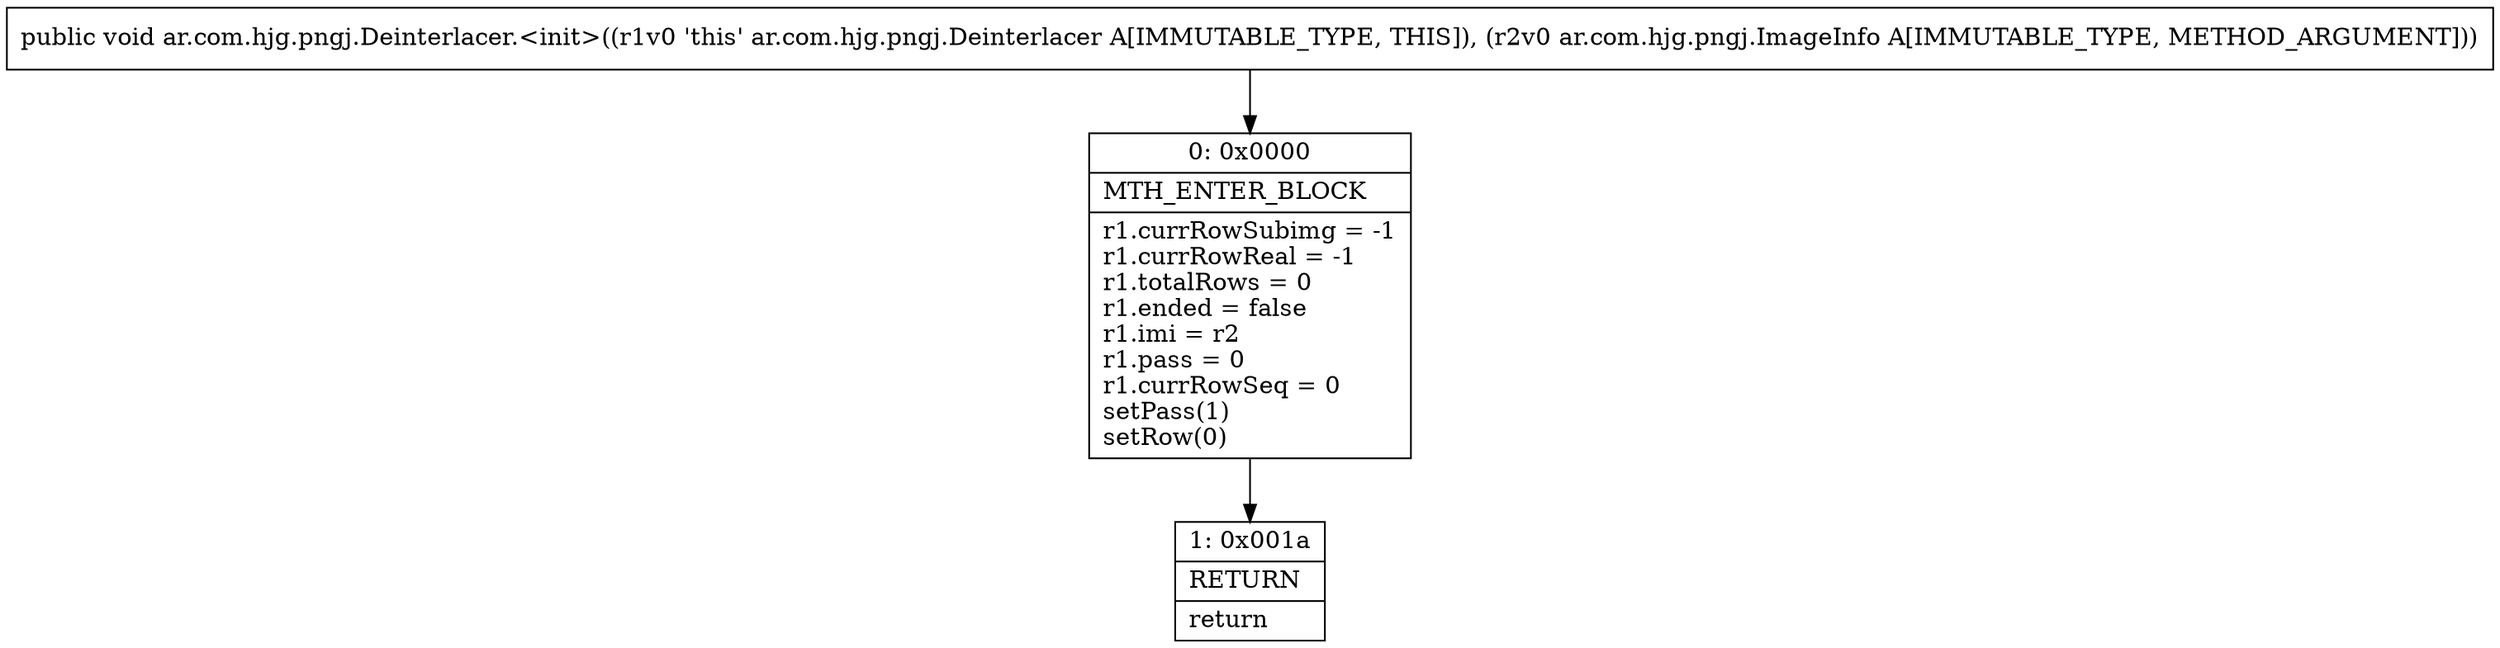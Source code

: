 digraph "CFG forar.com.hjg.pngj.Deinterlacer.\<init\>(Lar\/com\/hjg\/pngj\/ImageInfo;)V" {
Node_0 [shape=record,label="{0\:\ 0x0000|MTH_ENTER_BLOCK\l|r1.currRowSubimg = \-1\lr1.currRowReal = \-1\lr1.totalRows = 0\lr1.ended = false\lr1.imi = r2\lr1.pass = 0\lr1.currRowSeq = 0\lsetPass(1)\lsetRow(0)\l}"];
Node_1 [shape=record,label="{1\:\ 0x001a|RETURN\l|return\l}"];
MethodNode[shape=record,label="{public void ar.com.hjg.pngj.Deinterlacer.\<init\>((r1v0 'this' ar.com.hjg.pngj.Deinterlacer A[IMMUTABLE_TYPE, THIS]), (r2v0 ar.com.hjg.pngj.ImageInfo A[IMMUTABLE_TYPE, METHOD_ARGUMENT])) }"];
MethodNode -> Node_0;
Node_0 -> Node_1;
}

